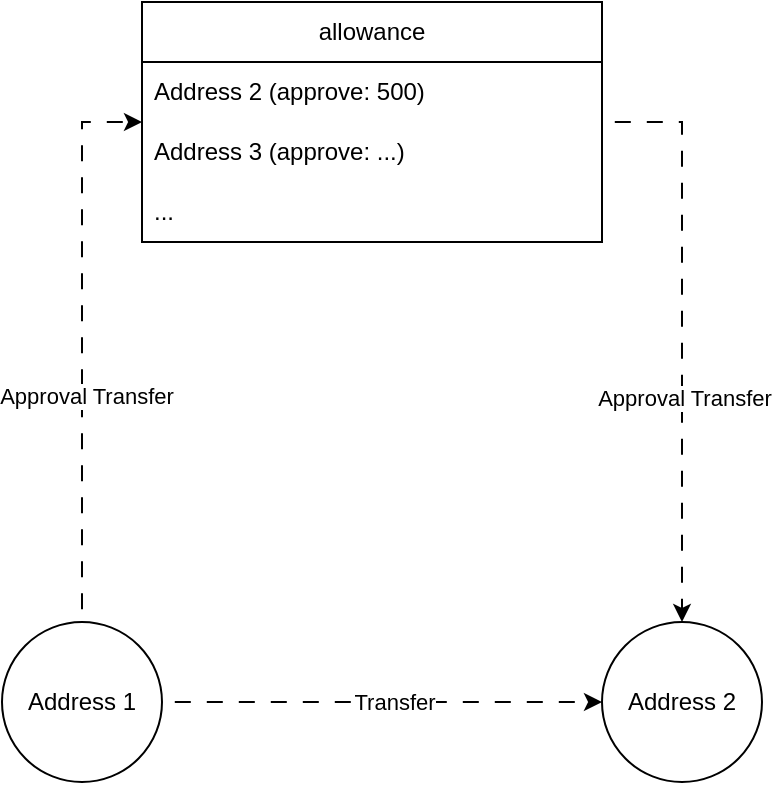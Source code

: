 <mxfile version="25.0.2">
  <diagram name="Page-1" id="zd6PaUoyQMS_XVry4FLW">
    <mxGraphModel dx="639" dy="578" grid="1" gridSize="10" guides="1" tooltips="1" connect="1" arrows="1" fold="1" page="1" pageScale="1" pageWidth="850" pageHeight="1100" math="0" shadow="0">
      <root>
        <mxCell id="0" />
        <mxCell id="1" parent="0" />
        <mxCell id="RiyDXEtPI0psxGkhg4PR-32" style="edgeStyle=orthogonalEdgeStyle;rounded=0;orthogonalLoop=1;jettySize=auto;html=1;flowAnimation=1;" edge="1" parent="1" source="RiyDXEtPI0psxGkhg4PR-3" target="RiyDXEtPI0psxGkhg4PR-13">
          <mxGeometry relative="1" as="geometry">
            <Array as="points">
              <mxPoint x="440" y="100" />
              <mxPoint x="440" y="390" />
            </Array>
          </mxGeometry>
        </mxCell>
        <mxCell id="RiyDXEtPI0psxGkhg4PR-33" value="Approval Transfer" style="edgeLabel;html=1;align=center;verticalAlign=middle;resizable=0;points=[];" vertex="1" connectable="0" parent="RiyDXEtPI0psxGkhg4PR-32">
          <mxGeometry x="0.224" y="1" relative="1" as="geometry">
            <mxPoint as="offset" />
          </mxGeometry>
        </mxCell>
        <mxCell id="RiyDXEtPI0psxGkhg4PR-3" value="allowance" style="swimlane;fontStyle=0;childLayout=stackLayout;horizontal=1;startSize=30;horizontalStack=0;resizeParent=1;resizeParentMax=0;resizeLast=0;collapsible=1;marginBottom=0;whiteSpace=wrap;html=1;" vertex="1" parent="1">
          <mxGeometry x="170" y="40" width="230" height="120" as="geometry" />
        </mxCell>
        <mxCell id="RiyDXEtPI0psxGkhg4PR-4" value="Address 2 (approve: 500)" style="text;strokeColor=none;fillColor=none;align=left;verticalAlign=middle;spacingLeft=4;spacingRight=4;overflow=hidden;points=[[0,0.5],[1,0.5]];portConstraint=eastwest;rotatable=0;whiteSpace=wrap;html=1;" vertex="1" parent="RiyDXEtPI0psxGkhg4PR-3">
          <mxGeometry y="30" width="230" height="30" as="geometry" />
        </mxCell>
        <mxCell id="RiyDXEtPI0psxGkhg4PR-5" value="Address 3 (approve: ...)" style="text;strokeColor=none;fillColor=none;align=left;verticalAlign=middle;spacingLeft=4;spacingRight=4;overflow=hidden;points=[[0,0.5],[1,0.5]];portConstraint=eastwest;rotatable=0;whiteSpace=wrap;html=1;" vertex="1" parent="RiyDXEtPI0psxGkhg4PR-3">
          <mxGeometry y="60" width="230" height="30" as="geometry" />
        </mxCell>
        <mxCell id="RiyDXEtPI0psxGkhg4PR-6" value="..." style="text;strokeColor=none;fillColor=none;align=left;verticalAlign=middle;spacingLeft=4;spacingRight=4;overflow=hidden;points=[[0,0.5],[1,0.5]];portConstraint=eastwest;rotatable=0;whiteSpace=wrap;html=1;" vertex="1" parent="RiyDXEtPI0psxGkhg4PR-3">
          <mxGeometry y="90" width="230" height="30" as="geometry" />
        </mxCell>
        <mxCell id="RiyDXEtPI0psxGkhg4PR-28" style="edgeStyle=orthogonalEdgeStyle;rounded=0;orthogonalLoop=1;jettySize=auto;html=1;textShadow=0;labelBorderColor=default;fontSize=16;curved=0;jumpSize=9;flowAnimation=1;" edge="1" parent="1" source="RiyDXEtPI0psxGkhg4PR-12" target="RiyDXEtPI0psxGkhg4PR-13">
          <mxGeometry relative="1" as="geometry" />
        </mxCell>
        <mxCell id="RiyDXEtPI0psxGkhg4PR-29" value="Transfer" style="edgeLabel;html=1;align=center;verticalAlign=middle;resizable=0;points=[];" vertex="1" connectable="0" parent="RiyDXEtPI0psxGkhg4PR-28">
          <mxGeometry x="0.113" y="3" relative="1" as="geometry">
            <mxPoint x="-7" y="3" as="offset" />
          </mxGeometry>
        </mxCell>
        <mxCell id="RiyDXEtPI0psxGkhg4PR-31" style="edgeStyle=orthogonalEdgeStyle;rounded=0;orthogonalLoop=1;jettySize=auto;html=1;flowAnimation=1;" edge="1" parent="1" source="RiyDXEtPI0psxGkhg4PR-12" target="RiyDXEtPI0psxGkhg4PR-3">
          <mxGeometry relative="1" as="geometry">
            <Array as="points">
              <mxPoint x="140" y="100" />
            </Array>
          </mxGeometry>
        </mxCell>
        <mxCell id="RiyDXEtPI0psxGkhg4PR-34" value="Approval Transfer" style="edgeLabel;html=1;align=center;verticalAlign=middle;resizable=0;points=[];" vertex="1" connectable="0" parent="RiyDXEtPI0psxGkhg4PR-31">
          <mxGeometry x="-0.188" y="-2" relative="1" as="geometry">
            <mxPoint as="offset" />
          </mxGeometry>
        </mxCell>
        <mxCell id="RiyDXEtPI0psxGkhg4PR-12" value="Address 1" style="ellipse;whiteSpace=wrap;html=1;aspect=fixed;gradientColor=none;" vertex="1" parent="1">
          <mxGeometry x="100" y="350" width="80" height="80" as="geometry" />
        </mxCell>
        <mxCell id="RiyDXEtPI0psxGkhg4PR-13" value="Address 2" style="ellipse;whiteSpace=wrap;html=1;aspect=fixed;" vertex="1" parent="1">
          <mxGeometry x="400" y="350" width="80" height="80" as="geometry" />
        </mxCell>
      </root>
    </mxGraphModel>
  </diagram>
</mxfile>
